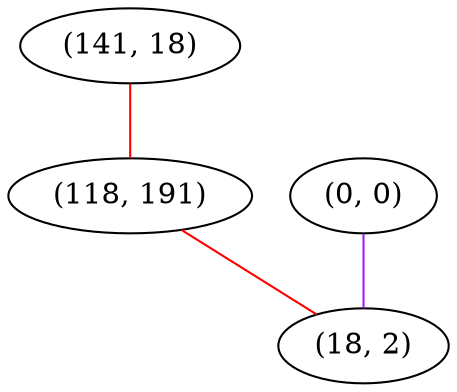 graph "" {
"(141, 18)";
"(0, 0)";
"(118, 191)";
"(18, 2)";
"(141, 18)" -- "(118, 191)"  [color=red, key=0, weight=1];
"(0, 0)" -- "(18, 2)"  [color=purple, key=0, weight=4];
"(118, 191)" -- "(18, 2)"  [color=red, key=0, weight=1];
}
